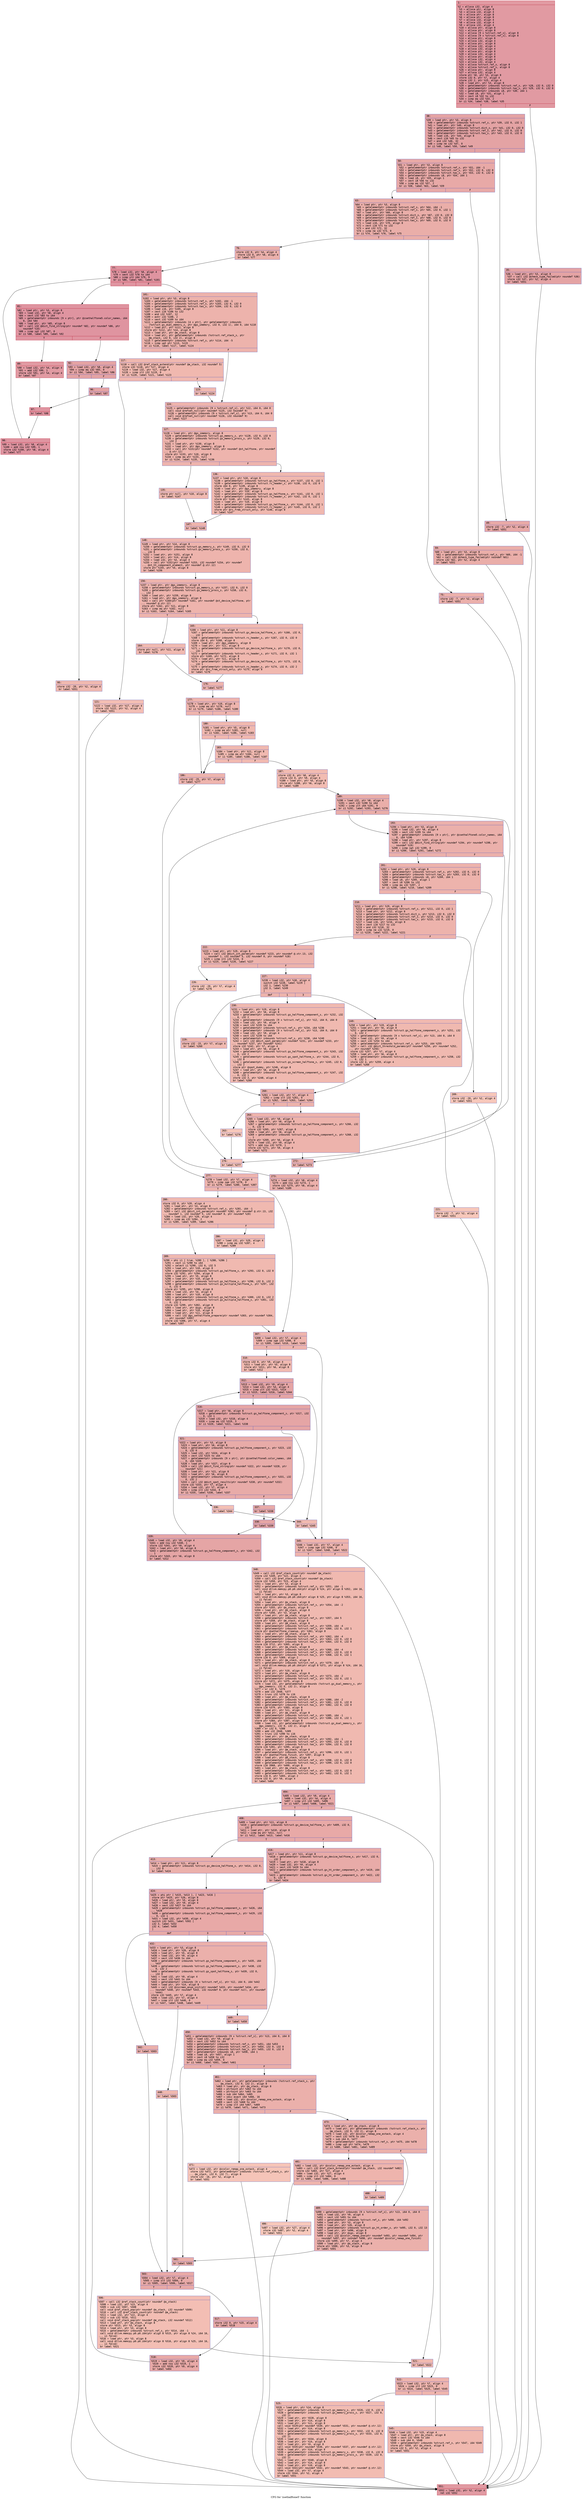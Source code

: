 digraph "CFG for 'zsethalftone5' function" {
	label="CFG for 'zsethalftone5' function";

	Node0x600001fee170 [shape=record,color="#b70d28ff", style=filled, fillcolor="#bb1b2c70" fontname="Courier",label="{1:\l|  %2 = alloca i32, align 4\l  %3 = alloca ptr, align 8\l  %4 = alloca i32, align 4\l  %5 = alloca ptr, align 8\l  %6 = alloca ptr, align 8\l  %7 = alloca i32, align 4\l  %8 = alloca i32, align 4\l  %9 = alloca i32, align 4\l  %10 = alloca ptr, align 8\l  %11 = alloca ptr, align 8\l  %12 = alloca [9 x %struct.ref_s], align 8\l  %13 = alloca [9 x %struct.ref_s], align 8\l  %14 = alloca ptr, align 8\l  %15 = alloca i32, align 4\l  %16 = alloca ptr, align 8\l  %17 = alloca i32, align 4\l  %18 = alloca i32, align 4\l  %19 = alloca ptr, align 8\l  %20 = alloca i32, align 4\l  %21 = alloca ptr, align 8\l  %22 = alloca i32, align 4\l  %23 = alloca i32, align 4\l  %24 = alloca %struct.ref_s, align 8\l  %25 = alloca %struct.ref_s, align 8\l  %26 = alloca ptr, align 8\l  %27 = alloca i32, align 4\l  store ptr %0, ptr %3, align 8\l  store i32 0, ptr %7, align 4\l  store i32 2, ptr %15, align 4\l  %28 = load ptr, ptr %3, align 8\l  %29 = getelementptr inbounds %struct.ref_s, ptr %28, i32 0, i32 0\l  %30 = getelementptr inbounds %struct.tas_s, ptr %29, i32 0, i32 0\l  %31 = getelementptr inbounds i8, ptr %30, i64 1\l  %32 = load i8, ptr %31, align 1\l  %33 = zext i8 %32 to i32\l  %34 = icmp eq i32 %33, 2\l  br i1 %34, label %38, label %35\l|{<s0>T|<s1>F}}"];
	Node0x600001fee170:s0 -> Node0x600001fee210[tooltip="1 -> 38\nProbability 50.00%" ];
	Node0x600001fee170:s1 -> Node0x600001fee1c0[tooltip="1 -> 35\nProbability 50.00%" ];
	Node0x600001fee1c0 [shape=record,color="#3d50c3ff", style=filled, fillcolor="#c32e3170" fontname="Courier",label="{35:\l|  %36 = load ptr, ptr %3, align 8\l  %37 = call i32 @check_type_failed(ptr noundef %36)\l  store i32 %37, ptr %2, align 4\l  br label %551\l}"];
	Node0x600001fee1c0 -> Node0x600001feff70[tooltip="35 -> 551\nProbability 100.00%" ];
	Node0x600001fee210 [shape=record,color="#3d50c3ff", style=filled, fillcolor="#c32e3170" fontname="Courier",label="{38:\l|  %39 = load ptr, ptr %3, align 8\l  %40 = getelementptr inbounds %struct.ref_s, ptr %39, i32 0, i32 1\l  %41 = load ptr, ptr %40, align 8\l  %42 = getelementptr inbounds %struct.dict_s, ptr %41, i32 0, i32 0\l  %43 = getelementptr inbounds %struct.ref_s, ptr %42, i32 0, i32 0\l  %44 = getelementptr inbounds %struct.tas_s, ptr %43, i32 0, i32 0\l  %45 = load i16, ptr %44, align 8\l  %46 = zext i16 %45 to i32\l  %47 = and i32 %46, 32\l  %48 = icmp ne i32 %47, 0\l  br i1 %48, label %50, label %49\l|{<s0>T|<s1>F}}"];
	Node0x600001fee210:s0 -> Node0x600001fee2b0[tooltip="38 -> 50\nProbability 50.00%" ];
	Node0x600001fee210:s1 -> Node0x600001fee260[tooltip="38 -> 49\nProbability 50.00%" ];
	Node0x600001fee260 [shape=record,color="#3d50c3ff", style=filled, fillcolor="#ca3b3770" fontname="Courier",label="{49:\l|  store i32 -7, ptr %2, align 4\l  br label %551\l}"];
	Node0x600001fee260 -> Node0x600001feff70[tooltip="49 -> 551\nProbability 100.00%" ];
	Node0x600001fee2b0 [shape=record,color="#3d50c3ff", style=filled, fillcolor="#ca3b3770" fontname="Courier",label="{50:\l|  %51 = load ptr, ptr %3, align 8\l  %52 = getelementptr inbounds %struct.ref_s, ptr %51, i64 -1\l  %53 = getelementptr inbounds %struct.ref_s, ptr %52, i32 0, i32 0\l  %54 = getelementptr inbounds %struct.tas_s, ptr %53, i32 0, i32 0\l  %55 = getelementptr inbounds i8, ptr %54, i64 1\l  %56 = load i8, ptr %55, align 1\l  %57 = zext i8 %56 to i32\l  %58 = icmp eq i32 %57, 2\l  br i1 %58, label %63, label %59\l|{<s0>T|<s1>F}}"];
	Node0x600001fee2b0:s0 -> Node0x600001fee350[tooltip="50 -> 63\nProbability 50.00%" ];
	Node0x600001fee2b0:s1 -> Node0x600001fee300[tooltip="50 -> 59\nProbability 50.00%" ];
	Node0x600001fee300 [shape=record,color="#3d50c3ff", style=filled, fillcolor="#d0473d70" fontname="Courier",label="{59:\l|  %60 = load ptr, ptr %3, align 8\l  %61 = getelementptr inbounds %struct.ref_s, ptr %60, i64 -1\l  %62 = call i32 @check_type_failed(ptr noundef %61)\l  store i32 %62, ptr %2, align 4\l  br label %551\l}"];
	Node0x600001fee300 -> Node0x600001feff70[tooltip="59 -> 551\nProbability 100.00%" ];
	Node0x600001fee350 [shape=record,color="#3d50c3ff", style=filled, fillcolor="#d0473d70" fontname="Courier",label="{63:\l|  %64 = load ptr, ptr %3, align 8\l  %65 = getelementptr inbounds %struct.ref_s, ptr %64, i64 -1\l  %66 = getelementptr inbounds %struct.ref_s, ptr %65, i32 0, i32 1\l  %67 = load ptr, ptr %66, align 8\l  %68 = getelementptr inbounds %struct.dict_s, ptr %67, i32 0, i32 0\l  %69 = getelementptr inbounds %struct.ref_s, ptr %68, i32 0, i32 0\l  %70 = getelementptr inbounds %struct.tas_s, ptr %69, i32 0, i32 0\l  %71 = load i16, ptr %70, align 8\l  %72 = zext i16 %71 to i32\l  %73 = and i32 %72, 32\l  %74 = icmp ne i32 %73, 0\l  br i1 %74, label %76, label %75\l|{<s0>T|<s1>F}}"];
	Node0x600001fee350:s0 -> Node0x600001fee3f0[tooltip="63 -> 76\nProbability 50.00%" ];
	Node0x600001fee350:s1 -> Node0x600001fee3a0[tooltip="63 -> 75\nProbability 50.00%" ];
	Node0x600001fee3a0 [shape=record,color="#3d50c3ff", style=filled, fillcolor="#d24b4070" fontname="Courier",label="{75:\l|  store i32 -7, ptr %2, align 4\l  br label %551\l}"];
	Node0x600001fee3a0 -> Node0x600001feff70[tooltip="75 -> 551\nProbability 100.00%" ];
	Node0x600001fee3f0 [shape=record,color="#3d50c3ff", style=filled, fillcolor="#d24b4070" fontname="Courier",label="{76:\l|  store i32 0, ptr %4, align 4\l  store i32 0, ptr %8, align 4\l  br label %77\l}"];
	Node0x600001fee3f0 -> Node0x600001fee440[tooltip="76 -> 77\nProbability 100.00%" ];
	Node0x600001fee440 [shape=record,color="#b70d28ff", style=filled, fillcolor="#b70d2870" fontname="Courier",label="{77:\l|  %78 = load i32, ptr %8, align 4\l  %79 = sext i32 %78 to i64\l  %80 = icmp ult i64 %79, 9\l  br i1 %80, label %81, label %101\l|{<s0>T|<s1>F}}"];
	Node0x600001fee440:s0 -> Node0x600001fee490[tooltip="77 -> 81\nProbability 96.88%" ];
	Node0x600001fee440:s1 -> Node0x600001fee6c0[tooltip="77 -> 101\nProbability 3.12%" ];
	Node0x600001fee490 [shape=record,color="#b70d28ff", style=filled, fillcolor="#b70d2870" fontname="Courier",label="{81:\l|  %82 = load ptr, ptr %3, align 8\l  %83 = load i32, ptr %8, align 4\l  %84 = sext i32 %83 to i64\l  %85 = getelementptr inbounds [9 x ptr], ptr @zsethalftone5.color_names, i64\l... 0, i64 %84\l  %86 = load ptr, ptr %85, align 8\l  %87 = call i32 @dict_find_string(ptr noundef %82, ptr noundef %86, ptr\l... noundef %16)\l  %88 = icmp sgt i32 %87, 0\l  br i1 %88, label %89, label %92\l|{<s0>T|<s1>F}}"];
	Node0x600001fee490:s0 -> Node0x600001fee4e0[tooltip="81 -> 89\nProbability 62.50%" ];
	Node0x600001fee490:s1 -> Node0x600001fee530[tooltip="81 -> 92\nProbability 37.50%" ];
	Node0x600001fee4e0 [shape=record,color="#b70d28ff", style=filled, fillcolor="#bb1b2c70" fontname="Courier",label="{89:\l|  %90 = load i32, ptr %4, align 4\l  %91 = add i32 %90, 1\l  store i32 %91, ptr %4, align 4\l  br label %97\l}"];
	Node0x600001fee4e0 -> Node0x600001fee620[tooltip="89 -> 97\nProbability 100.00%" ];
	Node0x600001fee530 [shape=record,color="#3d50c3ff", style=filled, fillcolor="#c32e3170" fontname="Courier",label="{92:\l|  %93 = load i32, ptr %8, align 4\l  %94 = icmp eq i32 %93, 0\l  br i1 %94, label %95, label %96\l|{<s0>T|<s1>F}}"];
	Node0x600001fee530:s0 -> Node0x600001fee580[tooltip="92 -> 95\nProbability 3.12%" ];
	Node0x600001fee530:s1 -> Node0x600001fee5d0[tooltip="92 -> 96\nProbability 96.88%" ];
	Node0x600001fee580 [shape=record,color="#3d50c3ff", style=filled, fillcolor="#de614d70" fontname="Courier",label="{95:\l|  store i32 -20, ptr %2, align 4\l  br label %551\l}"];
	Node0x600001fee580 -> Node0x600001feff70[tooltip="95 -> 551\nProbability 100.00%" ];
	Node0x600001fee5d0 [shape=record,color="#3d50c3ff", style=filled, fillcolor="#c32e3170" fontname="Courier",label="{96:\l|  br label %97\l}"];
	Node0x600001fee5d0 -> Node0x600001fee620[tooltip="96 -> 97\nProbability 100.00%" ];
	Node0x600001fee620 [shape=record,color="#b70d28ff", style=filled, fillcolor="#b70d2870" fontname="Courier",label="{97:\l|  br label %98\l}"];
	Node0x600001fee620 -> Node0x600001fee670[tooltip="97 -> 98\nProbability 100.00%" ];
	Node0x600001fee670 [shape=record,color="#b70d28ff", style=filled, fillcolor="#b70d2870" fontname="Courier",label="{98:\l|  %99 = load i32, ptr %8, align 4\l  %100 = add nsw i32 %99, 1\l  store i32 %100, ptr %8, align 4\l  br label %77\l}"];
	Node0x600001fee670 -> Node0x600001fee440[tooltip="98 -> 77\nProbability 100.00%" ];
	Node0x600001fee6c0 [shape=record,color="#3d50c3ff", style=filled, fillcolor="#d6524470" fontname="Courier",label="{101:\l|  %102 = load ptr, ptr %3, align 8\l  %103 = getelementptr inbounds %struct.ref_s, ptr %102, i64 -1\l  %104 = getelementptr inbounds %struct.ref_s, ptr %103, i32 0, i32 0\l  %105 = getelementptr inbounds %struct.tas_s, ptr %104, i32 0, i32 0\l  %106 = load i16, ptr %105, align 8\l  %107 = zext i16 %106 to i32\l  %108 = and i32 %107, 12\l  %109 = ashr i32 %108, 2\l  %110 = sext i32 %109 to i64\l  %111 = getelementptr inbounds [4 x ptr], ptr getelementptr inbounds\l... (%struct.gs_dual_memory_s, ptr @gs_imemory, i32 0, i32 1), i64 0, i64 %110\l  %112 = load ptr, ptr %111, align 8\l  store ptr %112, ptr %14, align 8\l  %113 = load ptr, ptr @e_stack, align 8\l  %114 = load ptr, ptr getelementptr inbounds (%struct.ref_stack_s, ptr\l... @e_stack, i32 0, i32 2), align 8\l  %115 = getelementptr inbounds %struct.ref_s, ptr %114, i64 -5\l  %116 = icmp ugt ptr %113, %115\l  br i1 %116, label %117, label %124\l|{<s0>T|<s1>F}}"];
	Node0x600001fee6c0:s0 -> Node0x600001fee710[tooltip="101 -> 117\nProbability 50.00%" ];
	Node0x600001fee6c0:s1 -> Node0x600001fee800[tooltip="101 -> 124\nProbability 50.00%" ];
	Node0x600001fee710 [shape=record,color="#3d50c3ff", style=filled, fillcolor="#dc5d4a70" fontname="Courier",label="{117:\l|  %118 = call i32 @ref_stack_extend(ptr noundef @e_stack, i32 noundef 5)\l  store i32 %118, ptr %17, align 4\l  %119 = load i32, ptr %17, align 4\l  %120 = icmp slt i32 %119, 0\l  br i1 %120, label %121, label %123\l|{<s0>T|<s1>F}}"];
	Node0x600001fee710:s0 -> Node0x600001fee760[tooltip="117 -> 121\nProbability 37.50%" ];
	Node0x600001fee710:s1 -> Node0x600001fee7b0[tooltip="117 -> 123\nProbability 62.50%" ];
	Node0x600001fee760 [shape=record,color="#3d50c3ff", style=filled, fillcolor="#e36c5570" fontname="Courier",label="{121:\l|  %122 = load i32, ptr %17, align 4\l  store i32 %122, ptr %2, align 4\l  br label %551\l}"];
	Node0x600001fee760 -> Node0x600001feff70[tooltip="121 -> 551\nProbability 100.00%" ];
	Node0x600001fee7b0 [shape=record,color="#3d50c3ff", style=filled, fillcolor="#de614d70" fontname="Courier",label="{123:\l|  br label %124\l}"];
	Node0x600001fee7b0 -> Node0x600001fee800[tooltip="123 -> 124\nProbability 100.00%" ];
	Node0x600001fee800 [shape=record,color="#3d50c3ff", style=filled, fillcolor="#d8564670" fontname="Courier",label="{124:\l|  %125 = getelementptr inbounds [9 x %struct.ref_s], ptr %12, i64 0, i64 0\l  call void @refset_null(ptr noundef %125, i32 noundef 9)\l  %126 = getelementptr inbounds [9 x %struct.ref_s], ptr %13, i64 0, i64 0\l  call void @refset_null(ptr noundef %126, i32 noundef 9)\l  br label %127\l}"];
	Node0x600001fee800 -> Node0x600001fee850[tooltip="124 -> 127\nProbability 100.00%" ];
	Node0x600001fee850 [shape=record,color="#3d50c3ff", style=filled, fillcolor="#d8564670" fontname="Courier",label="{127:\l|  %128 = load ptr, ptr @gs_imemory, align 8\l  %129 = getelementptr inbounds %struct.gs_memory_s, ptr %128, i32 0, i32 0\l  %130 = getelementptr inbounds %struct.gs_memory_procs_s, ptr %129, i32 0,\l... i32 2\l  %131 = load ptr, ptr %130, align 8\l  %132 = load ptr, ptr @gs_imemory, align 8\l  %133 = call ptr %131(ptr noundef %132, ptr noundef @st_halftone, ptr noundef\l... @.str.12)\l  store ptr %133, ptr %10, align 8\l  %134 = icmp eq ptr %133, null\l  br i1 %134, label %135, label %136\l|{<s0>T|<s1>F}}"];
	Node0x600001fee850:s0 -> Node0x600001fee8a0[tooltip="127 -> 135\nProbability 37.50%" ];
	Node0x600001fee850:s1 -> Node0x600001fee8f0[tooltip="127 -> 136\nProbability 62.50%" ];
	Node0x600001fee8a0 [shape=record,color="#3d50c3ff", style=filled, fillcolor="#de614d70" fontname="Courier",label="{135:\l|  store ptr null, ptr %10, align 8\l  br label %147\l}"];
	Node0x600001fee8a0 -> Node0x600001fee940[tooltip="135 -> 147\nProbability 100.00%" ];
	Node0x600001fee8f0 [shape=record,color="#3d50c3ff", style=filled, fillcolor="#dc5d4a70" fontname="Courier",label="{136:\l|  %137 = load ptr, ptr %10, align 8\l  %138 = getelementptr inbounds %struct.gs_halftone_s, ptr %137, i32 0, i32 1\l  %139 = getelementptr inbounds %struct.rc_header_s, ptr %138, i32 0, i32 0\l  store i64 0, ptr %139, align 8\l  %140 = load ptr, ptr @gs_imemory, align 8\l  %141 = load ptr, ptr %10, align 8\l  %142 = getelementptr inbounds %struct.gs_halftone_s, ptr %141, i32 0, i32 1\l  %143 = getelementptr inbounds %struct.rc_header_s, ptr %142, i32 0, i32 1\l  store ptr %140, ptr %143, align 8\l  %144 = load ptr, ptr %10, align 8\l  %145 = getelementptr inbounds %struct.gs_halftone_s, ptr %144, i32 0, i32 1\l  %146 = getelementptr inbounds %struct.rc_header_s, ptr %145, i32 0, i32 2\l  store ptr @rc_free_struct_only, ptr %146, align 8\l  br label %147\l}"];
	Node0x600001fee8f0 -> Node0x600001fee940[tooltip="136 -> 147\nProbability 100.00%" ];
	Node0x600001fee940 [shape=record,color="#3d50c3ff", style=filled, fillcolor="#d8564670" fontname="Courier",label="{147:\l|  br label %148\l}"];
	Node0x600001fee940 -> Node0x600001fee990[tooltip="147 -> 148\nProbability 100.00%" ];
	Node0x600001fee990 [shape=record,color="#3d50c3ff", style=filled, fillcolor="#d8564670" fontname="Courier",label="{148:\l|  %149 = load ptr, ptr %14, align 8\l  %150 = getelementptr inbounds %struct.gs_memory_s, ptr %149, i32 0, i32 0\l  %151 = getelementptr inbounds %struct.gs_memory_procs_s, ptr %150, i32 0,\l... i32 6\l  %152 = load ptr, ptr %151, align 8\l  %153 = load ptr, ptr %14, align 8\l  %154 = load i32, ptr %4, align 4\l  %155 = call ptr %152(ptr noundef %153, i32 noundef %154, ptr noundef\l... @st_ht_component_element, ptr noundef @.str.12)\l  store ptr %155, ptr %5, align 8\l  br label %156\l}"];
	Node0x600001fee990 -> Node0x600001fee9e0[tooltip="148 -> 156\nProbability 100.00%" ];
	Node0x600001fee9e0 [shape=record,color="#3d50c3ff", style=filled, fillcolor="#d8564670" fontname="Courier",label="{156:\l|  %157 = load ptr, ptr @gs_imemory, align 8\l  %158 = getelementptr inbounds %struct.gs_memory_s, ptr %157, i32 0, i32 0\l  %159 = getelementptr inbounds %struct.gs_memory_procs_s, ptr %158, i32 0,\l... i32 2\l  %160 = load ptr, ptr %159, align 8\l  %161 = load ptr, ptr @gs_imemory, align 8\l  %162 = call ptr %160(ptr noundef %161, ptr noundef @st_device_halftone, ptr\l... noundef @.str.12)\l  store ptr %162, ptr %11, align 8\l  %163 = icmp eq ptr %162, null\l  br i1 %163, label %164, label %165\l|{<s0>T|<s1>F}}"];
	Node0x600001fee9e0:s0 -> Node0x600001feea30[tooltip="156 -> 164\nProbability 37.50%" ];
	Node0x600001fee9e0:s1 -> Node0x600001feea80[tooltip="156 -> 165\nProbability 62.50%" ];
	Node0x600001feea30 [shape=record,color="#3d50c3ff", style=filled, fillcolor="#de614d70" fontname="Courier",label="{164:\l|  store ptr null, ptr %11, align 8\l  br label %176\l}"];
	Node0x600001feea30 -> Node0x600001feead0[tooltip="164 -> 176\nProbability 100.00%" ];
	Node0x600001feea80 [shape=record,color="#3d50c3ff", style=filled, fillcolor="#dc5d4a70" fontname="Courier",label="{165:\l|  %166 = load ptr, ptr %11, align 8\l  %167 = getelementptr inbounds %struct.gx_device_halftone_s, ptr %166, i32 0,\l... i32 1\l  %168 = getelementptr inbounds %struct.rc_header_s, ptr %167, i32 0, i32 0\l  store i64 0, ptr %168, align 8\l  %169 = load ptr, ptr @gs_imemory, align 8\l  %170 = load ptr, ptr %11, align 8\l  %171 = getelementptr inbounds %struct.gx_device_halftone_s, ptr %170, i32 0,\l... i32 1\l  %172 = getelementptr inbounds %struct.rc_header_s, ptr %171, i32 0, i32 1\l  store ptr %169, ptr %172, align 8\l  %173 = load ptr, ptr %11, align 8\l  %174 = getelementptr inbounds %struct.gx_device_halftone_s, ptr %173, i32 0,\l... i32 1\l  %175 = getelementptr inbounds %struct.rc_header_s, ptr %174, i32 0, i32 2\l  store ptr @rc_free_struct_only, ptr %175, align 8\l  br label %176\l}"];
	Node0x600001feea80 -> Node0x600001feead0[tooltip="165 -> 176\nProbability 100.00%" ];
	Node0x600001feead0 [shape=record,color="#3d50c3ff", style=filled, fillcolor="#d8564670" fontname="Courier",label="{176:\l|  br label %177\l}"];
	Node0x600001feead0 -> Node0x600001feeb20[tooltip="176 -> 177\nProbability 100.00%" ];
	Node0x600001feeb20 [shape=record,color="#3d50c3ff", style=filled, fillcolor="#d8564670" fontname="Courier",label="{177:\l|  %178 = load ptr, ptr %10, align 8\l  %179 = icmp eq ptr %178, null\l  br i1 %179, label %186, label %180\l|{<s0>T|<s1>F}}"];
	Node0x600001feeb20:s0 -> Node0x600001feec10[tooltip="177 -> 186\nProbability 37.50%" ];
	Node0x600001feeb20:s1 -> Node0x600001feeb70[tooltip="177 -> 180\nProbability 62.50%" ];
	Node0x600001feeb70 [shape=record,color="#3d50c3ff", style=filled, fillcolor="#dc5d4a70" fontname="Courier",label="{180:\l|  %181 = load ptr, ptr %5, align 8\l  %182 = icmp eq ptr %181, null\l  br i1 %182, label %186, label %183\l|{<s0>T|<s1>F}}"];
	Node0x600001feeb70:s0 -> Node0x600001feec10[tooltip="180 -> 186\nProbability 37.50%" ];
	Node0x600001feeb70:s1 -> Node0x600001feebc0[tooltip="180 -> 183\nProbability 62.50%" ];
	Node0x600001feebc0 [shape=record,color="#3d50c3ff", style=filled, fillcolor="#de614d70" fontname="Courier",label="{183:\l|  %184 = load ptr, ptr %11, align 8\l  %185 = icmp eq ptr %184, null\l  br i1 %185, label %186, label %187\l|{<s0>T|<s1>F}}"];
	Node0x600001feebc0:s0 -> Node0x600001feec10[tooltip="183 -> 186\nProbability 37.50%" ];
	Node0x600001feebc0:s1 -> Node0x600001feec60[tooltip="183 -> 187\nProbability 62.50%" ];
	Node0x600001feec10 [shape=record,color="#3d50c3ff", style=filled, fillcolor="#d8564670" fontname="Courier",label="{186:\l|  store i32 -25, ptr %7, align 4\l  br label %277\l}"];
	Node0x600001feec10 -> Node0x600001fef250[tooltip="186 -> 277\nProbability 100.00%" ];
	Node0x600001feec60 [shape=record,color="#3d50c3ff", style=filled, fillcolor="#e1675170" fontname="Courier",label="{187:\l|  store i32 0, ptr %8, align 4\l  store i32 0, ptr %9, align 4\l  %188 = load ptr, ptr %5, align 8\l  store ptr %188, ptr %6, align 8\l  br label %189\l}"];
	Node0x600001feec60 -> Node0x600001feecb0[tooltip="187 -> 189\nProbability 100.00%" ];
	Node0x600001feecb0 [shape=record,color="#3d50c3ff", style=filled, fillcolor="#d0473d70" fontname="Courier",label="{189:\l|  %190 = load i32, ptr %8, align 4\l  %191 = sext i32 %190 to i64\l  %192 = icmp ult i64 %191, 9\l  br i1 %192, label %193, label %276\l|{<s0>T|<s1>F}}"];
	Node0x600001feecb0:s0 -> Node0x600001feed00[tooltip="189 -> 193\nProbability 96.88%" ];
	Node0x600001feecb0:s1 -> Node0x600001fef200[tooltip="189 -> 276\nProbability 3.12%" ];
	Node0x600001feed00 [shape=record,color="#3d50c3ff", style=filled, fillcolor="#d24b4070" fontname="Courier",label="{193:\l|  %194 = load ptr, ptr %3, align 8\l  %195 = load i32, ptr %8, align 4\l  %196 = sext i32 %195 to i64\l  %197 = getelementptr inbounds [9 x ptr], ptr @zsethalftone5.color_names, i64\l... 0, i64 %196\l  %198 = load ptr, ptr %197, align 8\l  %199 = call i32 @dict_find_string(ptr noundef %194, ptr noundef %198, ptr\l... noundef %19)\l  %200 = icmp sgt i32 %199, 0\l  br i1 %200, label %201, label %272\l|{<s0>T|<s1>F}}"];
	Node0x600001feed00:s0 -> Node0x600001feed50[tooltip="193 -> 201\nProbability 62.50%" ];
	Node0x600001feed00:s1 -> Node0x600001fef160[tooltip="193 -> 272\nProbability 37.50%" ];
	Node0x600001feed50 [shape=record,color="#3d50c3ff", style=filled, fillcolor="#d6524470" fontname="Courier",label="{201:\l|  %202 = load ptr, ptr %19, align 8\l  %203 = getelementptr inbounds %struct.ref_s, ptr %202, i32 0, i32 0\l  %204 = getelementptr inbounds %struct.tas_s, ptr %203, i32 0, i32 0\l  %205 = getelementptr inbounds i8, ptr %204, i64 1\l  %206 = load i8, ptr %205, align 1\l  %207 = zext i8 %206 to i32\l  %208 = icmp eq i32 %207, 2\l  br i1 %208, label %210, label %209\l|{<s0>T|<s1>F}}"];
	Node0x600001feed50:s0 -> Node0x600001feedf0[tooltip="201 -> 210\nProbability 96.88%" ];
	Node0x600001feed50:s1 -> Node0x600001feeda0[tooltip="201 -> 209\nProbability 3.12%" ];
	Node0x600001feeda0 [shape=record,color="#3d50c3ff", style=filled, fillcolor="#ec7f6370" fontname="Courier",label="{209:\l|  store i32 -20, ptr %2, align 4\l  br label %551\l}"];
	Node0x600001feeda0 -> Node0x600001feff70[tooltip="209 -> 551\nProbability 100.00%" ];
	Node0x600001feedf0 [shape=record,color="#3d50c3ff", style=filled, fillcolor="#d6524470" fontname="Courier",label="{210:\l|  %211 = load ptr, ptr %19, align 8\l  %212 = getelementptr inbounds %struct.ref_s, ptr %211, i32 0, i32 1\l  %213 = load ptr, ptr %212, align 8\l  %214 = getelementptr inbounds %struct.dict_s, ptr %213, i32 0, i32 0\l  %215 = getelementptr inbounds %struct.ref_s, ptr %214, i32 0, i32 0\l  %216 = getelementptr inbounds %struct.tas_s, ptr %215, i32 0, i32 0\l  %217 = load i16, ptr %216, align 8\l  %218 = zext i16 %217 to i32\l  %219 = and i32 %218, 32\l  %220 = icmp ne i32 %219, 0\l  br i1 %220, label %222, label %221\l|{<s0>T|<s1>F}}"];
	Node0x600001feedf0:s0 -> Node0x600001feee90[tooltip="210 -> 222\nProbability 96.88%" ];
	Node0x600001feedf0:s1 -> Node0x600001feee40[tooltip="210 -> 221\nProbability 3.12%" ];
	Node0x600001feee40 [shape=record,color="#3d50c3ff", style=filled, fillcolor="#ec7f6370" fontname="Courier",label="{221:\l|  store i32 -7, ptr %2, align 4\l  br label %551\l}"];
	Node0x600001feee40 -> Node0x600001feff70[tooltip="221 -> 551\nProbability 100.00%" ];
	Node0x600001feee90 [shape=record,color="#3d50c3ff", style=filled, fillcolor="#d6524470" fontname="Courier",label="{222:\l|  %223 = load ptr, ptr %19, align 8\l  %224 = call i32 @dict_int_param(ptr noundef %223, ptr noundef @.str.13, i32\l... noundef 1, i32 noundef 5, i32 noundef 0, ptr noundef %18)\l  %225 = icmp slt i32 %224, 0\l  br i1 %225, label %226, label %227\l|{<s0>T|<s1>F}}"];
	Node0x600001feee90:s0 -> Node0x600001feeee0[tooltip="222 -> 226\nProbability 3.12%" ];
	Node0x600001feee90:s1 -> Node0x600001feef30[tooltip="222 -> 227\nProbability 96.88%" ];
	Node0x600001feeee0 [shape=record,color="#3d50c3ff", style=filled, fillcolor="#ec7f6370" fontname="Courier",label="{226:\l|  store i32 -20, ptr %7, align 4\l  br label %276\l}"];
	Node0x600001feeee0 -> Node0x600001fef200[tooltip="226 -> 276\nProbability 100.00%" ];
	Node0x600001feef30 [shape=record,color="#3d50c3ff", style=filled, fillcolor="#d6524470" fontname="Courier",label="{227:\l|  %228 = load i32, ptr %18, align 4\l  switch i32 %228, label %229 [\l    i32 1, label %230\l    i32 3, label %249\l  ]\l|{<s0>def|<s1>1|<s2>3}}"];
	Node0x600001feef30:s0 -> Node0x600001feef80[tooltip="227 -> 229\nProbability 33.33%" ];
	Node0x600001feef30:s1 -> Node0x600001feefd0[tooltip="227 -> 230\nProbability 33.33%" ];
	Node0x600001feef30:s2 -> Node0x600001fef020[tooltip="227 -> 249\nProbability 33.33%" ];
	Node0x600001feef80 [shape=record,color="#3d50c3ff", style=filled, fillcolor="#de614d70" fontname="Courier",label="{229:\l|  store i32 -15, ptr %7, align 4\l  br label %260\l}"];
	Node0x600001feef80 -> Node0x600001fef070[tooltip="229 -> 260\nProbability 100.00%" ];
	Node0x600001feefd0 [shape=record,color="#3d50c3ff", style=filled, fillcolor="#de614d70" fontname="Courier",label="{230:\l|  %231 = load ptr, ptr %19, align 8\l  %232 = load ptr, ptr %6, align 8\l  %233 = getelementptr inbounds %struct.gs_halftone_component_s, ptr %232, i32\l... 0, i32 2\l  %234 = getelementptr inbounds [9 x %struct.ref_s], ptr %12, i64 0, i64 0\l  %235 = load i32, ptr %9, align 4\l  %236 = sext i32 %235 to i64\l  %237 = getelementptr inbounds %struct.ref_s, ptr %234, i64 %236\l  %238 = getelementptr inbounds [9 x %struct.ref_s], ptr %13, i64 0, i64 0\l  %239 = load i32, ptr %9, align 4\l  %240 = sext i32 %239 to i64\l  %241 = getelementptr inbounds %struct.ref_s, ptr %238, i64 %240\l  %242 = call i32 @dict_spot_params(ptr noundef %231, ptr noundef %233, ptr\l... noundef %237, ptr noundef %241)\l  store i32 %242, ptr %7, align 4\l  %243 = load ptr, ptr %6, align 8\l  %244 = getelementptr inbounds %struct.gs_halftone_component_s, ptr %243, i32\l... 0, i32 2\l  %245 = getelementptr inbounds %struct.gs_spot_halftone_s, ptr %244, i32 0,\l... i32 0\l  %246 = getelementptr inbounds %struct.gs_screen_halftone_s, ptr %245, i32 0,\l... i32 2\l  store ptr @spot_dummy, ptr %246, align 8\l  %247 = load ptr, ptr %6, align 8\l  %248 = getelementptr inbounds %struct.gs_halftone_component_s, ptr %247, i32\l... 0, i32 1\l  store i32 3, ptr %248, align 4\l  br label %260\l}"];
	Node0x600001feefd0 -> Node0x600001fef070[tooltip="230 -> 260\nProbability 100.00%" ];
	Node0x600001fef020 [shape=record,color="#3d50c3ff", style=filled, fillcolor="#de614d70" fontname="Courier",label="{249:\l|  %250 = load ptr, ptr %19, align 8\l  %251 = load ptr, ptr %6, align 8\l  %252 = getelementptr inbounds %struct.gs_halftone_component_s, ptr %251, i32\l... 0, i32 2\l  %253 = getelementptr inbounds [9 x %struct.ref_s], ptr %13, i64 0, i64 0\l  %254 = load i32, ptr %9, align 4\l  %255 = sext i32 %254 to i64\l  %256 = getelementptr inbounds %struct.ref_s, ptr %253, i64 %255\l  %257 = call i32 @dict_threshold_params(ptr noundef %250, ptr noundef %252,\l... ptr noundef %256)\l  store i32 %257, ptr %7, align 4\l  %258 = load ptr, ptr %6, align 8\l  %259 = getelementptr inbounds %struct.gs_halftone_component_s, ptr %258, i32\l... 0, i32 1\l  store i32 4, ptr %259, align 4\l  br label %260\l}"];
	Node0x600001fef020 -> Node0x600001fef070[tooltip="249 -> 260\nProbability 100.00%" ];
	Node0x600001fef070 [shape=record,color="#3d50c3ff", style=filled, fillcolor="#d6524470" fontname="Courier",label="{260:\l|  %261 = load i32, ptr %7, align 4\l  %262 = icmp slt i32 %261, 0\l  br i1 %262, label %263, label %264\l|{<s0>T|<s1>F}}"];
	Node0x600001fef070:s0 -> Node0x600001fef0c0[tooltip="260 -> 263\nProbability 3.12%" ];
	Node0x600001fef070:s1 -> Node0x600001fef110[tooltip="260 -> 264\nProbability 96.88%" ];
	Node0x600001fef0c0 [shape=record,color="#3d50c3ff", style=filled, fillcolor="#ec7f6370" fontname="Courier",label="{263:\l|  br label %276\l}"];
	Node0x600001fef0c0 -> Node0x600001fef200[tooltip="263 -> 276\nProbability 100.00%" ];
	Node0x600001fef110 [shape=record,color="#3d50c3ff", style=filled, fillcolor="#d6524470" fontname="Courier",label="{264:\l|  %265 = load i32, ptr %8, align 4\l  %266 = load ptr, ptr %6, align 8\l  %267 = getelementptr inbounds %struct.gs_halftone_component_s, ptr %266, i32\l... 0, i32 0\l  store i32 %265, ptr %267, align 8\l  %268 = load ptr, ptr %6, align 8\l  %269 = getelementptr inbounds %struct.gs_halftone_component_s, ptr %268, i32\l... 1\l  store ptr %269, ptr %6, align 8\l  %270 = load i32, ptr %9, align 4\l  %271 = add nsw i32 %270, 1\l  store i32 %271, ptr %9, align 4\l  br label %272\l}"];
	Node0x600001fef110 -> Node0x600001fef160[tooltip="264 -> 272\nProbability 100.00%" ];
	Node0x600001fef160 [shape=record,color="#3d50c3ff", style=filled, fillcolor="#d24b4070" fontname="Courier",label="{272:\l|  br label %273\l}"];
	Node0x600001fef160 -> Node0x600001fef1b0[tooltip="272 -> 273\nProbability 100.00%" ];
	Node0x600001fef1b0 [shape=record,color="#3d50c3ff", style=filled, fillcolor="#d24b4070" fontname="Courier",label="{273:\l|  %274 = load i32, ptr %8, align 4\l  %275 = add nsw i32 %274, 1\l  store i32 %275, ptr %8, align 4\l  br label %189\l}"];
	Node0x600001fef1b0 -> Node0x600001feecb0[tooltip="273 -> 189\nProbability 100.00%" ];
	Node0x600001fef200 [shape=record,color="#3d50c3ff", style=filled, fillcolor="#e5705870" fontname="Courier",label="{276:\l|  br label %277\l}"];
	Node0x600001fef200 -> Node0x600001fef250[tooltip="276 -> 277\nProbability 100.00%" ];
	Node0x600001fef250 [shape=record,color="#3d50c3ff", style=filled, fillcolor="#d8564670" fontname="Courier",label="{277:\l|  %278 = load i32, ptr %7, align 4\l  %279 = icmp sge i32 %278, 0\l  br i1 %279, label %280, label %307\l|{<s0>T|<s1>F}}"];
	Node0x600001fef250:s0 -> Node0x600001fef2a0[tooltip="277 -> 280\nProbability 50.00%" ];
	Node0x600001fef250:s1 -> Node0x600001fef390[tooltip="277 -> 307\nProbability 50.00%" ];
	Node0x600001fef2a0 [shape=record,color="#3d50c3ff", style=filled, fillcolor="#de614d70" fontname="Courier",label="{280:\l|  store i32 0, ptr %20, align 4\l  %281 = load ptr, ptr %3, align 8\l  %282 = getelementptr inbounds %struct.ref_s, ptr %281, i64 -1\l  %283 = call i32 @dict_int_param(ptr noundef %282, ptr noundef @.str.13, i32\l... noundef 1, i32 noundef 5, i32 noundef 0, ptr noundef %20)\l  %284 = load i32, ptr %20, align 4\l  %285 = icmp eq i32 %284, 2\l  br i1 %285, label %289, label %286\l|{<s0>T|<s1>F}}"];
	Node0x600001fef2a0:s0 -> Node0x600001fef340[tooltip="280 -> 289\nProbability 50.00%" ];
	Node0x600001fef2a0:s1 -> Node0x600001fef2f0[tooltip="280 -> 286\nProbability 50.00%" ];
	Node0x600001fef2f0 [shape=record,color="#3d50c3ff", style=filled, fillcolor="#e36c5570" fontname="Courier",label="{286:\l|  %287 = load i32, ptr %20, align 4\l  %288 = icmp eq i32 %287, 4\l  br label %289\l}"];
	Node0x600001fef2f0 -> Node0x600001fef340[tooltip="286 -> 289\nProbability 100.00%" ];
	Node0x600001fef340 [shape=record,color="#3d50c3ff", style=filled, fillcolor="#de614d70" fontname="Courier",label="{289:\l|  %290 = phi i1 [ true, %280 ], [ %288, %286 ]\l  %291 = zext i1 %290 to i64\l  %292 = select i1 %290, i32 6, i32 5\l  %293 = load ptr, ptr %10, align 8\l  %294 = getelementptr inbounds %struct.gs_halftone_s, ptr %293, i32 0, i32 0\l  store i32 %292, ptr %294, align 8\l  %295 = load ptr, ptr %5, align 8\l  %296 = load ptr, ptr %10, align 8\l  %297 = getelementptr inbounds %struct.gs_halftone_s, ptr %296, i32 0, i32 2\l  %298 = getelementptr inbounds %struct.gs_multiple_halftone_s, ptr %297, i32\l... 0, i32 0\l  store ptr %295, ptr %298, align 8\l  %299 = load i32, ptr %4, align 4\l  %300 = load ptr, ptr %10, align 8\l  %301 = getelementptr inbounds %struct.gs_halftone_s, ptr %300, i32 0, i32 2\l  %302 = getelementptr inbounds %struct.gs_multiple_halftone_s, ptr %301, i32\l... 0, i32 1\l  store i32 %299, ptr %302, align 8\l  %303 = load ptr, ptr @igs, align 8\l  %304 = load ptr, ptr %10, align 8\l  %305 = load ptr, ptr %11, align 8\l  %306 = call i32 @gs_sethalftone_prepare(ptr noundef %303, ptr noundef %304,\l... ptr noundef %305)\l  store i32 %306, ptr %7, align 4\l  br label %307\l}"];
	Node0x600001fef340 -> Node0x600001fef390[tooltip="289 -> 307\nProbability 100.00%" ];
	Node0x600001fef390 [shape=record,color="#3d50c3ff", style=filled, fillcolor="#d8564670" fontname="Courier",label="{307:\l|  %308 = load i32, ptr %7, align 4\l  %309 = icmp sge i32 %308, 0\l  br i1 %309, label %310, label %345\l|{<s0>T|<s1>F}}"];
	Node0x600001fef390:s0 -> Node0x600001fef3e0[tooltip="307 -> 310\nProbability 50.00%" ];
	Node0x600001fef390:s1 -> Node0x600001fef6b0[tooltip="307 -> 345\nProbability 50.00%" ];
	Node0x600001fef3e0 [shape=record,color="#3d50c3ff", style=filled, fillcolor="#de614d70" fontname="Courier",label="{310:\l|  store i32 0, ptr %9, align 4\l  %311 = load ptr, ptr %5, align 8\l  store ptr %311, ptr %6, align 8\l  br label %312\l}"];
	Node0x600001fef3e0 -> Node0x600001fef430[tooltip="310 -> 312\nProbability 100.00%" ];
	Node0x600001fef430 [shape=record,color="#3d50c3ff", style=filled, fillcolor="#c5333470" fontname="Courier",label="{312:\l|  %313 = load i32, ptr %9, align 4\l  %314 = load i32, ptr %4, align 4\l  %315 = icmp ult i32 %313, %314\l  br i1 %315, label %316, label %344\l|{<s0>T|<s1>F}}"];
	Node0x600001fef430:s0 -> Node0x600001fef480[tooltip="312 -> 316\nProbability 96.88%" ];
	Node0x600001fef430:s1 -> Node0x600001fef660[tooltip="312 -> 344\nProbability 3.12%" ];
	Node0x600001fef480 [shape=record,color="#3d50c3ff", style=filled, fillcolor="#c5333470" fontname="Courier",label="{316:\l|  %317 = load ptr, ptr %6, align 8\l  %318 = getelementptr inbounds %struct.gs_halftone_component_s, ptr %317, i32\l... 0, i32 1\l  %319 = load i32, ptr %318, align 4\l  %320 = icmp eq i32 %319, 3\l  br i1 %320, label %321, label %338\l|{<s0>T|<s1>F}}"];
	Node0x600001fef480:s0 -> Node0x600001fef4d0[tooltip="316 -> 321\nProbability 50.00%" ];
	Node0x600001fef480:s1 -> Node0x600001fef5c0[tooltip="316 -> 338\nProbability 50.00%" ];
	Node0x600001fef4d0 [shape=record,color="#3d50c3ff", style=filled, fillcolor="#cc403a70" fontname="Courier",label="{321:\l|  %322 = load ptr, ptr %3, align 8\l  %323 = load ptr, ptr %6, align 8\l  %324 = getelementptr inbounds %struct.gs_halftone_component_s, ptr %323, i32\l... 0, i32 0\l  %325 = load i32, ptr %324, align 8\l  %326 = zext i32 %325 to i64\l  %327 = getelementptr inbounds [9 x ptr], ptr @zsethalftone5.color_names, i64\l... 0, i64 %326\l  %328 = load ptr, ptr %327, align 8\l  %329 = call i32 @dict_find_string(ptr noundef %322, ptr noundef %328, ptr\l... noundef %21)\l  %330 = load ptr, ptr %21, align 8\l  %331 = load ptr, ptr %6, align 8\l  %332 = getelementptr inbounds %struct.gs_halftone_component_s, ptr %331, i32\l... 0, i32 2\l  %333 = call i32 @dict_spot_results(ptr noundef %330, ptr noundef %332)\l  store i32 %333, ptr %7, align 4\l  %334 = load i32, ptr %7, align 4\l  %335 = icmp slt i32 %334, 0\l  br i1 %335, label %336, label %337\l|{<s0>T|<s1>F}}"];
	Node0x600001fef4d0:s0 -> Node0x600001fef520[tooltip="321 -> 336\nProbability 3.12%" ];
	Node0x600001fef4d0:s1 -> Node0x600001fef570[tooltip="321 -> 337\nProbability 96.88%" ];
	Node0x600001fef520 [shape=record,color="#3d50c3ff", style=filled, fillcolor="#e5705870" fontname="Courier",label="{336:\l|  br label %344\l}"];
	Node0x600001fef520 -> Node0x600001fef660[tooltip="336 -> 344\nProbability 100.00%" ];
	Node0x600001fef570 [shape=record,color="#3d50c3ff", style=filled, fillcolor="#cc403a70" fontname="Courier",label="{337:\l|  br label %338\l}"];
	Node0x600001fef570 -> Node0x600001fef5c0[tooltip="337 -> 338\nProbability 100.00%" ];
	Node0x600001fef5c0 [shape=record,color="#3d50c3ff", style=filled, fillcolor="#c5333470" fontname="Courier",label="{338:\l|  br label %339\l}"];
	Node0x600001fef5c0 -> Node0x600001fef610[tooltip="338 -> 339\nProbability 100.00%" ];
	Node0x600001fef610 [shape=record,color="#3d50c3ff", style=filled, fillcolor="#c5333470" fontname="Courier",label="{339:\l|  %340 = load i32, ptr %9, align 4\l  %341 = add nsw i32 %340, 1\l  store i32 %341, ptr %9, align 4\l  %342 = load ptr, ptr %6, align 8\l  %343 = getelementptr inbounds %struct.gs_halftone_component_s, ptr %342, i32\l... 1\l  store ptr %343, ptr %6, align 8\l  br label %312\l}"];
	Node0x600001fef610 -> Node0x600001fef430[tooltip="339 -> 312\nProbability 100.00%" ];
	Node0x600001fef660 [shape=record,color="#3d50c3ff", style=filled, fillcolor="#de614d70" fontname="Courier",label="{344:\l|  br label %345\l}"];
	Node0x600001fef660 -> Node0x600001fef6b0[tooltip="344 -> 345\nProbability 100.00%" ];
	Node0x600001fef6b0 [shape=record,color="#3d50c3ff", style=filled, fillcolor="#d8564670" fontname="Courier",label="{345:\l|  %346 = load i32, ptr %7, align 4\l  %347 = icmp sge i32 %346, 0\l  br i1 %347, label %348, label %522\l|{<s0>T|<s1>F}}"];
	Node0x600001fef6b0:s0 -> Node0x600001fef700[tooltip="345 -> 348\nProbability 50.00%" ];
	Node0x600001fef6b0:s1 -> Node0x600001fefe80[tooltip="345 -> 522\nProbability 50.00%" ];
	Node0x600001fef700 [shape=record,color="#3d50c3ff", style=filled, fillcolor="#de614d70" fontname="Courier",label="{348:\l|  %349 = call i32 @ref_stack_count(ptr noundef @e_stack)\l  store i32 %349, ptr %22, align 4\l  %350 = call i32 @ref_stack_count(ptr noundef @o_stack)\l  store i32 %350, ptr %23, align 4\l  %351 = load ptr, ptr %3, align 8\l  %352 = getelementptr inbounds %struct.ref_s, ptr %351, i64 -1\l  call void @llvm.memcpy.p0.p0.i64(ptr align 8 %24, ptr align 8 %352, i64 16,\l... i1 false)\l  %353 = load ptr, ptr %3, align 8\l  call void @llvm.memcpy.p0.p0.i64(ptr align 8 %25, ptr align 8 %353, i64 16,\l... i1 false)\l  %354 = load ptr, ptr @o_stack, align 8\l  %355 = getelementptr inbounds %struct.ref_s, ptr %354, i64 -2\l  store ptr %355, ptr @o_stack, align 8\l  %356 = load ptr, ptr @o_stack, align 8\l  store ptr %356, ptr %3, align 8\l  %357 = load ptr, ptr @e_stack, align 8\l  %358 = getelementptr inbounds %struct.ref_s, ptr %357, i64 5\l  store ptr %358, ptr @e_stack, align 8\l  %359 = load ptr, ptr @e_stack, align 8\l  %360 = getelementptr inbounds %struct.ref_s, ptr %359, i64 -4\l  %361 = getelementptr inbounds %struct.ref_s, ptr %360, i32 0, i32 1\l  store ptr @sethalftone_cleanup, ptr %361, align 8\l  %362 = load ptr, ptr @e_stack, align 8\l  %363 = getelementptr inbounds %struct.ref_s, ptr %362, i64 -4\l  %364 = getelementptr inbounds %struct.ref_s, ptr %363, i32 0, i32 0\l  %365 = getelementptr inbounds %struct.tas_s, ptr %364, i32 0, i32 0\l  store i16 3712, ptr %365, align 8\l  %366 = load ptr, ptr @e_stack, align 8\l  %367 = getelementptr inbounds %struct.ref_s, ptr %366, i64 -4\l  %368 = getelementptr inbounds %struct.ref_s, ptr %367, i32 0, i32 0\l  %369 = getelementptr inbounds %struct.tas_s, ptr %368, i32 0, i32 1\l  store i16 0, ptr %369, align 2\l  %370 = load ptr, ptr @e_stack, align 8\l  %371 = getelementptr inbounds %struct.ref_s, ptr %370, i64 -3\l  call void @llvm.memcpy.p0.p0.i64(ptr align 8 %371, ptr align 8 %24, i64 16,\l... i1 false)\l  %372 = load ptr, ptr %10, align 8\l  %373 = load ptr, ptr @e_stack, align 8\l  %374 = getelementptr inbounds %struct.ref_s, ptr %373, i64 -2\l  %375 = getelementptr inbounds %struct.ref_s, ptr %374, i32 0, i32 1\l  store ptr %372, ptr %375, align 8\l  %376 = load i32, ptr getelementptr inbounds (%struct.gs_dual_memory_s, ptr\l... @gs_imemory, i32 0, i32 2), align 8\l  %377 = or i32 0, %376\l  %378 = add i32 2048, %377\l  %379 = trunc i32 %378 to i16\l  %380 = load ptr, ptr @e_stack, align 8\l  %381 = getelementptr inbounds %struct.ref_s, ptr %380, i64 -2\l  %382 = getelementptr inbounds %struct.ref_s, ptr %381, i32 0, i32 0\l  %383 = getelementptr inbounds %struct.tas_s, ptr %382, i32 0, i32 0\l  store i16 %379, ptr %383, align 8\l  %384 = load ptr, ptr %11, align 8\l  %385 = load ptr, ptr @e_stack, align 8\l  %386 = getelementptr inbounds %struct.ref_s, ptr %385, i64 -1\l  %387 = getelementptr inbounds %struct.ref_s, ptr %386, i32 0, i32 1\l  store ptr %384, ptr %387, align 8\l  %388 = load i32, ptr getelementptr inbounds (%struct.gs_dual_memory_s, ptr\l... @gs_imemory, i32 0, i32 2), align 8\l  %389 = or i32 0, %388\l  %390 = add i32 2048, %389\l  %391 = trunc i32 %390 to i16\l  %392 = load ptr, ptr @e_stack, align 8\l  %393 = getelementptr inbounds %struct.ref_s, ptr %392, i64 -1\l  %394 = getelementptr inbounds %struct.ref_s, ptr %393, i32 0, i32 0\l  %395 = getelementptr inbounds %struct.tas_s, ptr %394, i32 0, i32 0\l  store i16 %391, ptr %395, align 8\l  %396 = load ptr, ptr @e_stack, align 8\l  %397 = getelementptr inbounds %struct.ref_s, ptr %396, i32 0, i32 1\l  store ptr @sethalftone_finish, ptr %397, align 8\l  %398 = load ptr, ptr @e_stack, align 8\l  %399 = getelementptr inbounds %struct.ref_s, ptr %398, i32 0, i32 0\l  %400 = getelementptr inbounds %struct.tas_s, ptr %399, i32 0, i32 0\l  store i16 3968, ptr %400, align 8\l  %401 = load ptr, ptr @e_stack, align 8\l  %402 = getelementptr inbounds %struct.ref_s, ptr %401, i32 0, i32 0\l  %403 = getelementptr inbounds %struct.tas_s, ptr %402, i32 0, i32 1\l  store i16 0, ptr %403, align 2\l  store i32 0, ptr %9, align 4\l  br label %404\l}"];
	Node0x600001fef700 -> Node0x600001fef750[tooltip="348 -> 404\nProbability 100.00%" ];
	Node0x600001fef750 [shape=record,color="#3d50c3ff", style=filled, fillcolor="#ca3b3770" fontname="Courier",label="{404:\l|  %405 = load i32, ptr %9, align 4\l  %406 = load i32, ptr %4, align 4\l  %407 = icmp ult i32 %405, %406\l  br i1 %407, label %408, label %521\l|{<s0>T|<s1>F}}"];
	Node0x600001fef750:s0 -> Node0x600001fef7a0[tooltip="404 -> 408\nProbability 96.88%" ];
	Node0x600001fef750:s1 -> Node0x600001fefe30[tooltip="404 -> 521\nProbability 3.12%" ];
	Node0x600001fef7a0 [shape=record,color="#3d50c3ff", style=filled, fillcolor="#ca3b3770" fontname="Courier",label="{408:\l|  %409 = load ptr, ptr %11, align 8\l  %410 = getelementptr inbounds %struct.gx_device_halftone_s, ptr %409, i32 0,\l... i32 3\l  %411 = load ptr, ptr %410, align 8\l  %412 = icmp eq ptr %411, null\l  br i1 %412, label %413, label %416\l|{<s0>T|<s1>F}}"];
	Node0x600001fef7a0:s0 -> Node0x600001fef7f0[tooltip="408 -> 413\nProbability 37.50%" ];
	Node0x600001fef7a0:s1 -> Node0x600001fef840[tooltip="408 -> 416\nProbability 62.50%" ];
	Node0x600001fef7f0 [shape=record,color="#3d50c3ff", style=filled, fillcolor="#d24b4070" fontname="Courier",label="{413:\l|  %414 = load ptr, ptr %11, align 8\l  %415 = getelementptr inbounds %struct.gx_device_halftone_s, ptr %414, i32 0,\l... i32 0\l  br label %424\l}"];
	Node0x600001fef7f0 -> Node0x600001fef890[tooltip="413 -> 424\nProbability 100.00%" ];
	Node0x600001fef840 [shape=record,color="#3d50c3ff", style=filled, fillcolor="#cc403a70" fontname="Courier",label="{416:\l|  %417 = load ptr, ptr %11, align 8\l  %418 = getelementptr inbounds %struct.gx_device_halftone_s, ptr %417, i32 0,\l... i32 3\l  %419 = load ptr, ptr %418, align 8\l  %420 = load i32, ptr %9, align 4\l  %421 = sext i32 %420 to i64\l  %422 = getelementptr inbounds %struct.gx_ht_order_component_s, ptr %419, i64\l... %421\l  %423 = getelementptr inbounds %struct.gx_ht_order_component_s, ptr %422, i32\l... 0, i32 0\l  br label %424\l}"];
	Node0x600001fef840 -> Node0x600001fef890[tooltip="416 -> 424\nProbability 100.00%" ];
	Node0x600001fef890 [shape=record,color="#3d50c3ff", style=filled, fillcolor="#ca3b3770" fontname="Courier",label="{424:\l|  %425 = phi ptr [ %415, %413 ], [ %423, %416 ]\l  store ptr %425, ptr %26, align 8\l  %426 = load ptr, ptr %5, align 8\l  %427 = load i32, ptr %9, align 4\l  %428 = sext i32 %427 to i64\l  %429 = getelementptr inbounds %struct.gs_halftone_component_s, ptr %426, i64\l... %428\l  %430 = getelementptr inbounds %struct.gs_halftone_component_s, ptr %429, i32\l... 0, i32 1\l  %431 = load i32, ptr %430, align 4\l  switch i32 %431, label %502 [\l    i32 3, label %432\l    i32 4, label %450\l  ]\l|{<s0>def|<s1>3|<s2>4}}"];
	Node0x600001fef890:s0 -> Node0x600001fefca0[tooltip="424 -> 502\nProbability 33.33%" ];
	Node0x600001fef890:s1 -> Node0x600001fef8e0[tooltip="424 -> 432\nProbability 33.33%" ];
	Node0x600001fef890:s2 -> Node0x600001fef9d0[tooltip="424 -> 450\nProbability 33.33%" ];
	Node0x600001fef8e0 [shape=record,color="#3d50c3ff", style=filled, fillcolor="#d24b4070" fontname="Courier",label="{432:\l|  %433 = load ptr, ptr %3, align 8\l  %434 = load ptr, ptr %26, align 8\l  %435 = load ptr, ptr %5, align 8\l  %436 = load i32, ptr %9, align 4\l  %437 = sext i32 %436 to i64\l  %438 = getelementptr inbounds %struct.gs_halftone_component_s, ptr %435, i64\l... %437\l  %439 = getelementptr inbounds %struct.gs_halftone_component_s, ptr %438, i32\l... 0, i32 2\l  %440 = getelementptr inbounds %struct.gs_spot_halftone_s, ptr %439, i32 0,\l... i32 0\l  %441 = load i32, ptr %9, align 4\l  %442 = sext i32 %441 to i64\l  %443 = getelementptr inbounds [9 x %struct.ref_s], ptr %12, i64 0, i64 %442\l  %444 = load ptr, ptr %14, align 8\l  %445 = call i32 @zscreen_enum_init(ptr noundef %433, ptr noundef %434, ptr\l... noundef %440, ptr noundef %443, i32 noundef 0, ptr noundef null, ptr noundef\l... %444)\l  store i32 %445, ptr %7, align 4\l  %446 = load i32, ptr %7, align 4\l  %447 = icmp slt i32 %446, 0\l  br i1 %447, label %448, label %449\l|{<s0>T|<s1>F}}"];
	Node0x600001fef8e0:s0 -> Node0x600001fef930[tooltip="432 -> 448\nProbability 37.50%" ];
	Node0x600001fef8e0:s1 -> Node0x600001fef980[tooltip="432 -> 449\nProbability 62.50%" ];
	Node0x600001fef930 [shape=record,color="#3d50c3ff", style=filled, fillcolor="#dc5d4a70" fontname="Courier",label="{448:\l|  br label %503\l}"];
	Node0x600001fef930 -> Node0x600001fefcf0[tooltip="448 -> 503\nProbability 100.00%" ];
	Node0x600001fef980 [shape=record,color="#3d50c3ff", style=filled, fillcolor="#d6524470" fontname="Courier",label="{449:\l|  br label %450\l}"];
	Node0x600001fef980 -> Node0x600001fef9d0[tooltip="449 -> 450\nProbability 100.00%" ];
	Node0x600001fef9d0 [shape=record,color="#3d50c3ff", style=filled, fillcolor="#d0473d70" fontname="Courier",label="{450:\l|  %451 = getelementptr inbounds [9 x %struct.ref_s], ptr %13, i64 0, i64 0\l  %452 = load i32, ptr %9, align 4\l  %453 = sext i32 %452 to i64\l  %454 = getelementptr inbounds %struct.ref_s, ptr %451, i64 %453\l  %455 = getelementptr inbounds %struct.ref_s, ptr %454, i32 0, i32 0\l  %456 = getelementptr inbounds %struct.tas_s, ptr %455, i32 0, i32 0\l  %457 = getelementptr inbounds i8, ptr %456, i64 1\l  %458 = load i8, ptr %457, align 1\l  %459 = zext i8 %458 to i32\l  %460 = icmp eq i32 %459, 0\l  br i1 %460, label %501, label %461\l|{<s0>T|<s1>F}}"];
	Node0x600001fef9d0:s0 -> Node0x600001fefc50[tooltip="450 -> 501\nProbability 37.50%" ];
	Node0x600001fef9d0:s1 -> Node0x600001fefa20[tooltip="450 -> 461\nProbability 62.50%" ];
	Node0x600001fefa20 [shape=record,color="#3d50c3ff", style=filled, fillcolor="#d24b4070" fontname="Courier",label="{461:\l|  %462 = load ptr, ptr getelementptr inbounds (%struct.ref_stack_s, ptr\l... @o_stack, i32 0, i32 2), align 8\l  %463 = load ptr, ptr @o_stack, align 8\l  %464 = ptrtoint ptr %462 to i64\l  %465 = ptrtoint ptr %463 to i64\l  %466 = sub i64 %464, %465\l  %467 = sdiv exact i64 %466, 16\l  %468 = load i32, ptr @zcolor_remap_one_ostack, align 4\l  %469 = sext i32 %468 to i64\l  %470 = icmp slt i64 %467, %469\l  br i1 %470, label %471, label %473\l|{<s0>T|<s1>F}}"];
	Node0x600001fefa20:s0 -> Node0x600001fefa70[tooltip="461 -> 471\nProbability 3.12%" ];
	Node0x600001fefa20:s1 -> Node0x600001fefac0[tooltip="461 -> 473\nProbability 96.88%" ];
	Node0x600001fefa70 [shape=record,color="#3d50c3ff", style=filled, fillcolor="#e97a5f70" fontname="Courier",label="{471:\l|  %472 = load i32, ptr @zcolor_remap_one_ostack, align 4\l  store i32 %472, ptr getelementptr inbounds (%struct.ref_stack_s, ptr\l... @o_stack, i32 0, i32 7), align 8\l  store i32 -16, ptr %2, align 4\l  br label %551\l}"];
	Node0x600001fefa70 -> Node0x600001feff70[tooltip="471 -> 551\nProbability 100.00%" ];
	Node0x600001fefac0 [shape=record,color="#3d50c3ff", style=filled, fillcolor="#d24b4070" fontname="Courier",label="{473:\l|  %474 = load ptr, ptr @e_stack, align 8\l  %475 = load ptr, ptr getelementptr inbounds (%struct.ref_stack_s, ptr\l... @e_stack, i32 0, i32 2), align 8\l  %476 = load i32, ptr @zcolor_remap_one_estack, align 4\l  %477 = sext i32 %476 to i64\l  %478 = sub i64 0, %477\l  %479 = getelementptr inbounds %struct.ref_s, ptr %475, i64 %478\l  %480 = icmp ugt ptr %474, %479\l  br i1 %480, label %481, label %489\l|{<s0>T|<s1>F}}"];
	Node0x600001fefac0:s0 -> Node0x600001fefb10[tooltip="473 -> 481\nProbability 50.00%" ];
	Node0x600001fefac0:s1 -> Node0x600001fefc00[tooltip="473 -> 489\nProbability 50.00%" ];
	Node0x600001fefb10 [shape=record,color="#3d50c3ff", style=filled, fillcolor="#d8564670" fontname="Courier",label="{481:\l|  %482 = load i32, ptr @zcolor_remap_one_estack, align 4\l  %483 = call i32 @ref_stack_extend(ptr noundef @e_stack, i32 noundef %482)\l  store i32 %483, ptr %27, align 4\l  %484 = load i32, ptr %27, align 4\l  %485 = icmp slt i32 %484, 0\l  br i1 %485, label %486, label %488\l|{<s0>T|<s1>F}}"];
	Node0x600001fefb10:s0 -> Node0x600001fefb60[tooltip="481 -> 486\nProbability 3.12%" ];
	Node0x600001fefb10:s1 -> Node0x600001fefbb0[tooltip="481 -> 488\nProbability 96.88%" ];
	Node0x600001fefb60 [shape=record,color="#3d50c3ff", style=filled, fillcolor="#ed836670" fontname="Courier",label="{486:\l|  %487 = load i32, ptr %27, align 4\l  store i32 %487, ptr %2, align 4\l  br label %551\l}"];
	Node0x600001fefb60 -> Node0x600001feff70[tooltip="486 -> 551\nProbability 100.00%" ];
	Node0x600001fefbb0 [shape=record,color="#3d50c3ff", style=filled, fillcolor="#d8564670" fontname="Courier",label="{488:\l|  br label %489\l}"];
	Node0x600001fefbb0 -> Node0x600001fefc00[tooltip="488 -> 489\nProbability 100.00%" ];
	Node0x600001fefc00 [shape=record,color="#3d50c3ff", style=filled, fillcolor="#d24b4070" fontname="Courier",label="{489:\l|  %490 = getelementptr inbounds [9 x %struct.ref_s], ptr %13, i64 0, i64 0\l  %491 = load i32, ptr %9, align 4\l  %492 = sext i32 %491 to i64\l  %493 = getelementptr inbounds %struct.ref_s, ptr %490, i64 %492\l  %494 = load ptr, ptr %3, align 8\l  %495 = load ptr, ptr %26, align 8\l  %496 = getelementptr inbounds %struct.gx_ht_order_s, ptr %495, i32 0, i32 13\l  %497 = load ptr, ptr %496, align 8\l  %498 = load ptr, ptr @igs, align 8\l  %499 = call i32 @zcolor_remap_one(ptr noundef %493, ptr noundef %494, ptr\l... noundef %497, ptr noundef %498, ptr noundef @zcolor_remap_one_finish)\l  store i32 %499, ptr %7, align 4\l  %500 = load ptr, ptr @o_stack, align 8\l  store ptr %500, ptr %3, align 8\l  br label %501\l}"];
	Node0x600001fefc00 -> Node0x600001fefc50[tooltip="489 -> 501\nProbability 100.00%" ];
	Node0x600001fefc50 [shape=record,color="#3d50c3ff", style=filled, fillcolor="#d0473d70" fontname="Courier",label="{501:\l|  br label %503\l}"];
	Node0x600001fefc50 -> Node0x600001fefcf0[tooltip="501 -> 503\nProbability 100.00%" ];
	Node0x600001fefca0 [shape=record,color="#3d50c3ff", style=filled, fillcolor="#d24b4070" fontname="Courier",label="{502:\l|  br label %503\l}"];
	Node0x600001fefca0 -> Node0x600001fefcf0[tooltip="502 -> 503\nProbability 100.00%" ];
	Node0x600001fefcf0 [shape=record,color="#3d50c3ff", style=filled, fillcolor="#ca3b3770" fontname="Courier",label="{503:\l|  %504 = load i32, ptr %7, align 4\l  %505 = icmp slt i32 %504, 0\l  br i1 %505, label %506, label %517\l|{<s0>T|<s1>F}}"];
	Node0x600001fefcf0:s0 -> Node0x600001fefd40[tooltip="503 -> 506\nProbability 3.12%" ];
	Node0x600001fefcf0:s1 -> Node0x600001fefd90[tooltip="503 -> 517\nProbability 96.88%" ];
	Node0x600001fefd40 [shape=record,color="#3d50c3ff", style=filled, fillcolor="#e36c5570" fontname="Courier",label="{506:\l|  %507 = call i32 @ref_stack_count(ptr noundef @o_stack)\l  %508 = load i32, ptr %23, align 4\l  %509 = sub i32 %507, %508\l  call void @ref_stack_pop(ptr noundef @o_stack, i32 noundef %509)\l  %510 = call i32 @ref_stack_count(ptr noundef @e_stack)\l  %511 = load i32, ptr %22, align 4\l  %512 = sub i32 %510, %511\l  call void @ref_stack_pop(ptr noundef @e_stack, i32 noundef %512)\l  %513 = load ptr, ptr @o_stack, align 8\l  store ptr %513, ptr %3, align 8\l  %514 = load ptr, ptr %3, align 8\l  %515 = getelementptr inbounds %struct.ref_s, ptr %514, i64 -1\l  call void @llvm.memcpy.p0.p0.i64(ptr align 8 %515, ptr align 8 %24, i64 16,\l... i1 false)\l  %516 = load ptr, ptr %3, align 8\l  call void @llvm.memcpy.p0.p0.i64(ptr align 8 %516, ptr align 8 %25, i64 16,\l... i1 false)\l  br label %521\l}"];
	Node0x600001fefd40 -> Node0x600001fefe30[tooltip="506 -> 521\nProbability 100.00%" ];
	Node0x600001fefd90 [shape=record,color="#3d50c3ff", style=filled, fillcolor="#ca3b3770" fontname="Courier",label="{517:\l|  store i32 0, ptr %15, align 4\l  br label %518\l}"];
	Node0x600001fefd90 -> Node0x600001fefde0[tooltip="517 -> 518\nProbability 100.00%" ];
	Node0x600001fefde0 [shape=record,color="#3d50c3ff", style=filled, fillcolor="#ca3b3770" fontname="Courier",label="{518:\l|  %519 = load i32, ptr %9, align 4\l  %520 = add nsw i32 %519, 1\l  store i32 %520, ptr %9, align 4\l  br label %404\l}"];
	Node0x600001fefde0 -> Node0x600001fef750[tooltip="518 -> 404\nProbability 100.00%" ];
	Node0x600001fefe30 [shape=record,color="#3d50c3ff", style=filled, fillcolor="#de614d70" fontname="Courier",label="{521:\l|  br label %522\l}"];
	Node0x600001fefe30 -> Node0x600001fefe80[tooltip="521 -> 522\nProbability 100.00%" ];
	Node0x600001fefe80 [shape=record,color="#3d50c3ff", style=filled, fillcolor="#d8564670" fontname="Courier",label="{522:\l|  %523 = load i32, ptr %7, align 4\l  %524 = icmp slt i32 %523, 0\l  br i1 %524, label %525, label %545\l|{<s0>T|<s1>F}}"];
	Node0x600001fefe80:s0 -> Node0x600001fefed0[tooltip="522 -> 525\nProbability 37.50%" ];
	Node0x600001fefe80:s1 -> Node0x600001feff20[tooltip="522 -> 545\nProbability 62.50%" ];
	Node0x600001fefed0 [shape=record,color="#3d50c3ff", style=filled, fillcolor="#e1675170" fontname="Courier",label="{525:\l|  %526 = load ptr, ptr %14, align 8\l  %527 = getelementptr inbounds %struct.gs_memory_s, ptr %526, i32 0, i32 0\l  %528 = getelementptr inbounds %struct.gs_memory_procs_s, ptr %527, i32 0,\l... i32 11\l  %529 = load ptr, ptr %528, align 8\l  %530 = load ptr, ptr %14, align 8\l  %531 = load ptr, ptr %11, align 8\l  call void %529(ptr noundef %530, ptr noundef %531, ptr noundef @.str.12)\l  %532 = load ptr, ptr %14, align 8\l  %533 = getelementptr inbounds %struct.gs_memory_s, ptr %532, i32 0, i32 0\l  %534 = getelementptr inbounds %struct.gs_memory_procs_s, ptr %533, i32 0,\l... i32 11\l  %535 = load ptr, ptr %534, align 8\l  %536 = load ptr, ptr %14, align 8\l  %537 = load ptr, ptr %5, align 8\l  call void %535(ptr noundef %536, ptr noundef %537, ptr noundef @.str.12)\l  %538 = load ptr, ptr %14, align 8\l  %539 = getelementptr inbounds %struct.gs_memory_s, ptr %538, i32 0, i32 0\l  %540 = getelementptr inbounds %struct.gs_memory_procs_s, ptr %539, i32 0,\l... i32 11\l  %541 = load ptr, ptr %540, align 8\l  %542 = load ptr, ptr %14, align 8\l  %543 = load ptr, ptr %10, align 8\l  call void %541(ptr noundef %542, ptr noundef %543, ptr noundef @.str.12)\l  %544 = load i32, ptr %7, align 4\l  store i32 %544, ptr %2, align 4\l  br label %551\l}"];
	Node0x600001fefed0 -> Node0x600001feff70[tooltip="525 -> 551\nProbability 100.00%" ];
	Node0x600001feff20 [shape=record,color="#3d50c3ff", style=filled, fillcolor="#dc5d4a70" fontname="Courier",label="{545:\l|  %546 = load i32, ptr %15, align 4\l  %547 = load ptr, ptr @o_stack, align 8\l  %548 = sext i32 %546 to i64\l  %549 = sub i64 0, %548\l  %550 = getelementptr inbounds %struct.ref_s, ptr %547, i64 %549\l  store ptr %550, ptr @o_stack, align 8\l  store i32 5, ptr %2, align 4\l  br label %551\l}"];
	Node0x600001feff20 -> Node0x600001feff70[tooltip="545 -> 551\nProbability 100.00%" ];
	Node0x600001feff70 [shape=record,color="#b70d28ff", style=filled, fillcolor="#bb1b2c70" fontname="Courier",label="{551:\l|  %552 = load i32, ptr %2, align 4\l  ret i32 %552\l}"];
}
